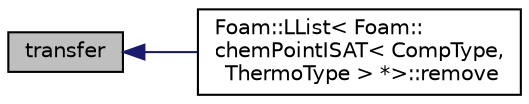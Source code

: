 digraph "transfer"
{
  bgcolor="transparent";
  edge [fontname="Helvetica",fontsize="10",labelfontname="Helvetica",labelfontsize="10"];
  node [fontname="Helvetica",fontsize="10",shape=record];
  rankdir="LR";
  Node56 [label="transfer",height=0.2,width=0.4,color="black", fillcolor="grey75", style="filled", fontcolor="black"];
  Node56 -> Node57 [dir="back",color="midnightblue",fontsize="10",style="solid",fontname="Helvetica"];
  Node57 [label="Foam::LList\< Foam::\lchemPointISAT\< CompType,\l ThermoType \> *\>::remove",height=0.2,width=0.4,color="black",URL="$a26905.html#a179134bdf3175c09708a7554ae356610",tooltip="Remove and return element specified by iterator. "];
}
